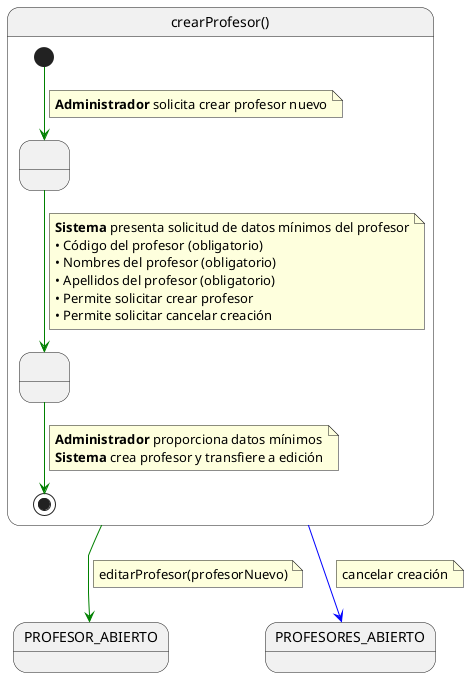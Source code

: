 @startuml crearProfesor

skinparam linetype polyline

state crearProfesor as "crearProfesor()" {

    state " " as SolicitandoDatos
    state " " as CreandoProfesor

    [*] -[#green]-> SolicitandoDatos 
    note on link
    <b>Administrador</b> solicita crear profesor nuevo
    end note    
    
    SolicitandoDatos -[#green]-> CreandoProfesor
    note on link
    <b>Sistema</b> presenta solicitud de datos mínimos del profesor
    • Código del profesor (obligatorio)
    • Nombres del profesor (obligatorio)
    • Apellidos del profesor (obligatorio)
    • Permite solicitar crear profesor
    • Permite solicitar cancelar creación
    end note
    
    CreandoProfesor -[#green]-> [*]
    note on link
    <b>Administrador</b> proporciona datos mínimos
    <b>Sistema</b> crea profesor y transfiere a edición
    end note
}

crearProfesor -[#green]-> PROFESOR_ABIERTO
note on link
editarProfesor(profesorNuevo)
end note

crearProfesor -[#blue]-> PROFESORES_ABIERTO
note on link
cancelar creación
end note

@enduml